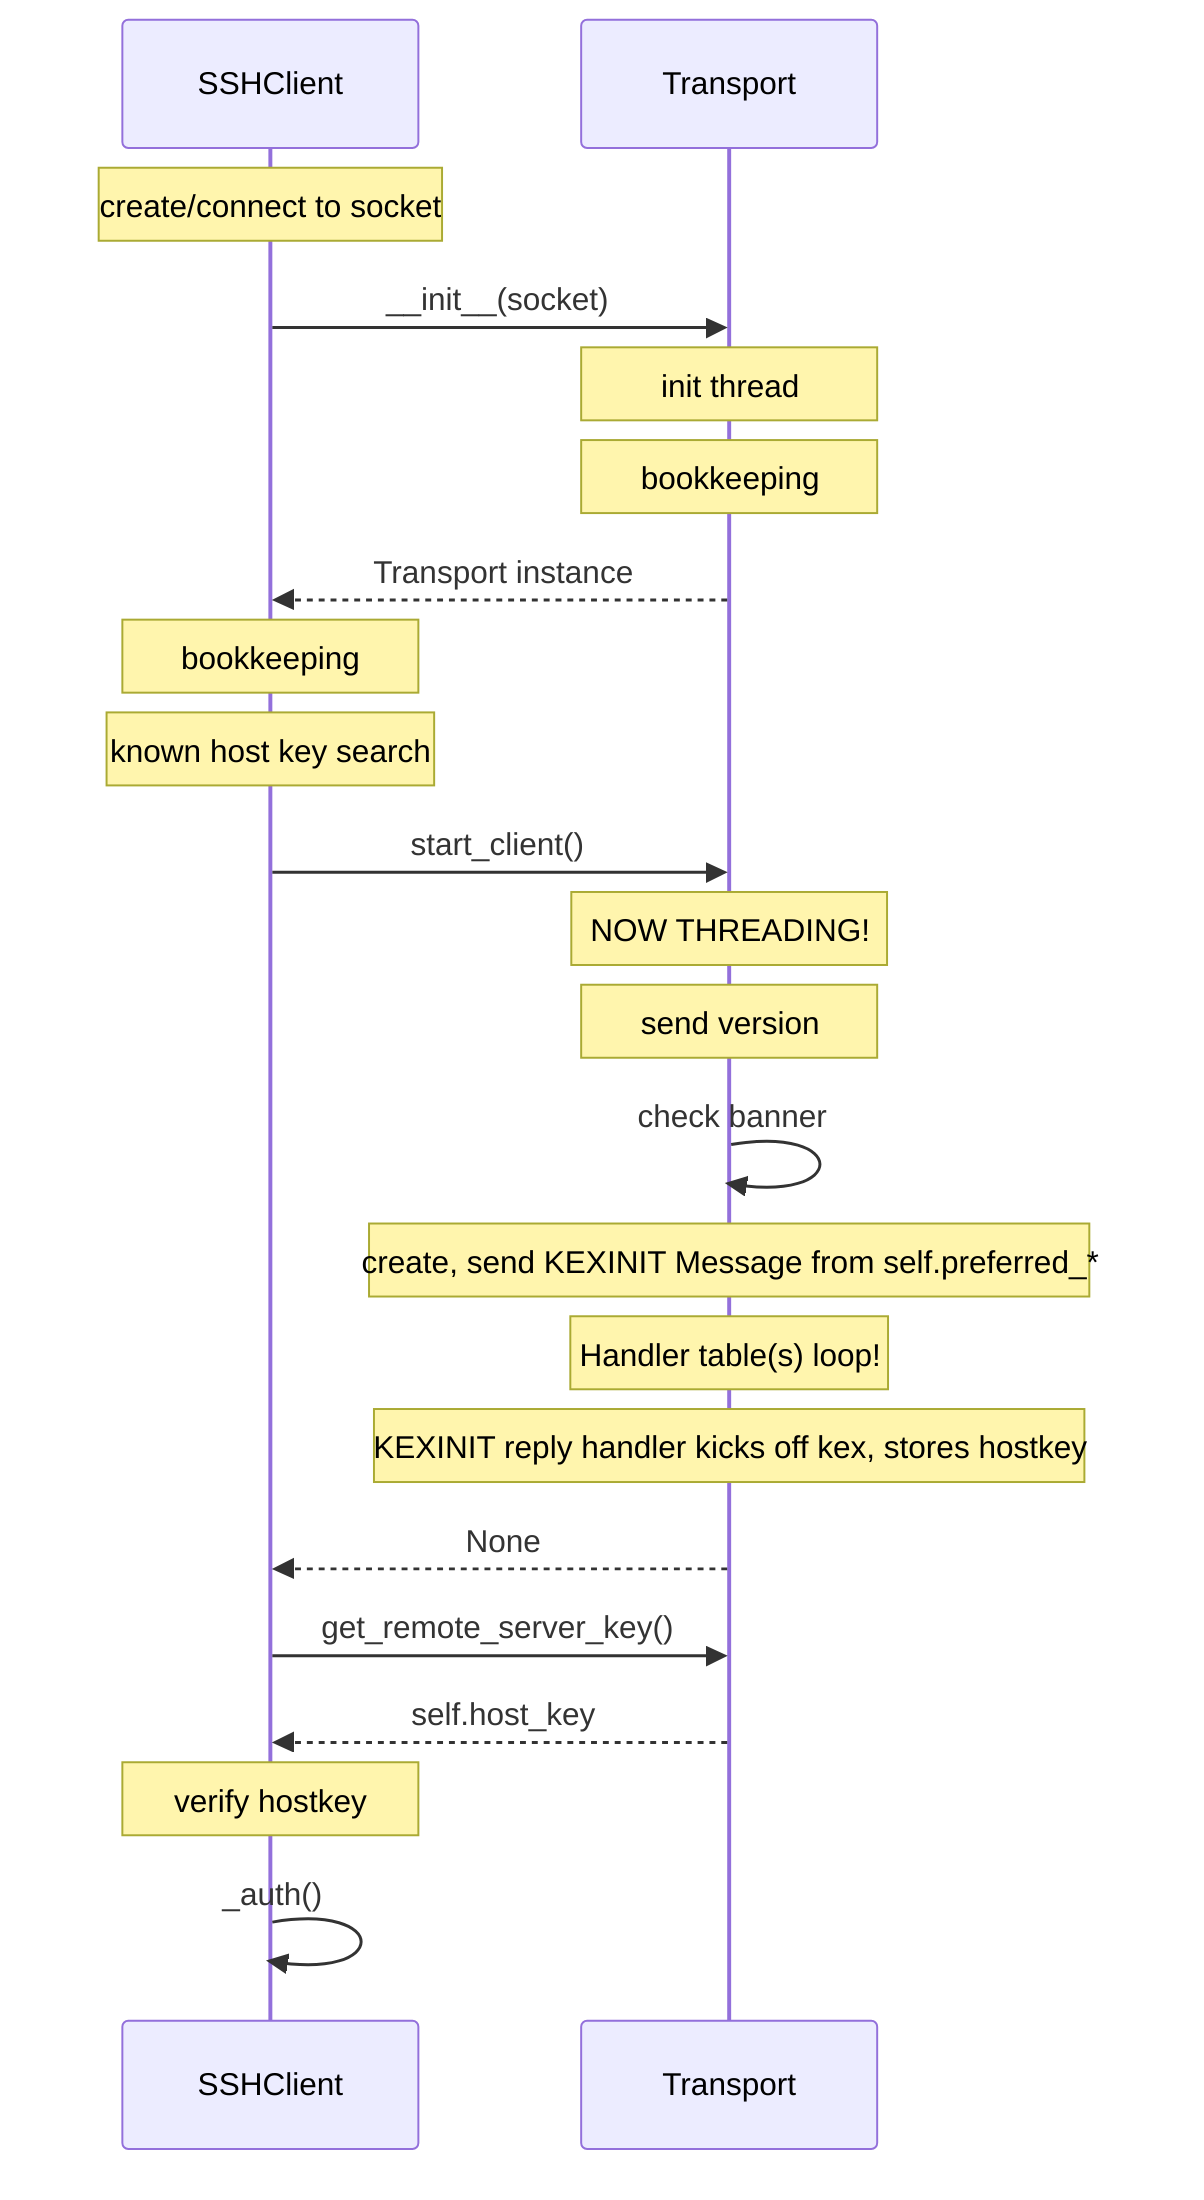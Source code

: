 sequenceDiagram
  participant C as SSHClient
  participant T as Transport

  %% object creation & bookkeeping, mostly - with basic socket cxn
  Note over C: create/connect to socket
  C ->> T: __init__(socket)
  Note over T: init thread
  Note over T: bookkeeping
  T -->> C: Transport instance
  %% T ->> ChannelMap()
  Note over C: bookkeeping
  Note over C: known host key search

  %% Transport real startup
  C ->> T: start_client()
  Note over T: NOW THREADING!
  Note over T: send version
  T ->> T: check banner
  Note over T: create, send KEXINIT Message from self.preferred_*
  Note over T: Handler table(s) loop!
  Note over T: KEXINIT reply handler kicks off kex, stores hostkey
  T -->> C: None

  %% At this point, T.host_key is set
  C ->> T: get_remote_server_key()
  T -->> C: self.host_key
  Note over C: verify hostkey
  C ->> C: _auth()